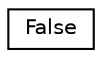 digraph "Graphical Class Hierarchy"
{
  edge [fontname="Helvetica",fontsize="10",labelfontname="Helvetica",labelfontsize="10"];
  node [fontname="Helvetica",fontsize="10",shape=record];
  rankdir="LR";
  Node0 [label="False",height=0.2,width=0.4,color="black", fillcolor="white", style="filled",URL="$struct_false.html"];
}
